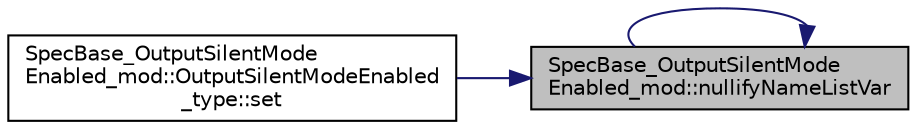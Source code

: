 digraph "SpecBase_OutputSilentModeEnabled_mod::nullifyNameListVar"
{
 // LATEX_PDF_SIZE
  edge [fontname="Helvetica",fontsize="10",labelfontname="Helvetica",labelfontsize="10"];
  node [fontname="Helvetica",fontsize="10",shape=record];
  rankdir="RL";
  Node1 [label="SpecBase_OutputSilentMode\lEnabled_mod::nullifyNameListVar",height=0.2,width=0.4,color="black", fillcolor="grey75", style="filled", fontcolor="black",tooltip=" "];
  Node1 -> Node1 [dir="back",color="midnightblue",fontsize="10",style="solid",fontname="Helvetica"];
  Node1 -> Node2 [dir="back",color="midnightblue",fontsize="10",style="solid",fontname="Helvetica"];
  Node2 [label="SpecBase_OutputSilentMode\lEnabled_mod::OutputSilentModeEnabled\l_type::set",height=0.2,width=0.4,color="black", fillcolor="white", style="filled",URL="$structSpecBase__OutputSilentModeEnabled__mod_1_1OutputSilentModeEnabled__type.html#ab765faf198f0b6b8c0da17fab638d766",tooltip=" "];
}
